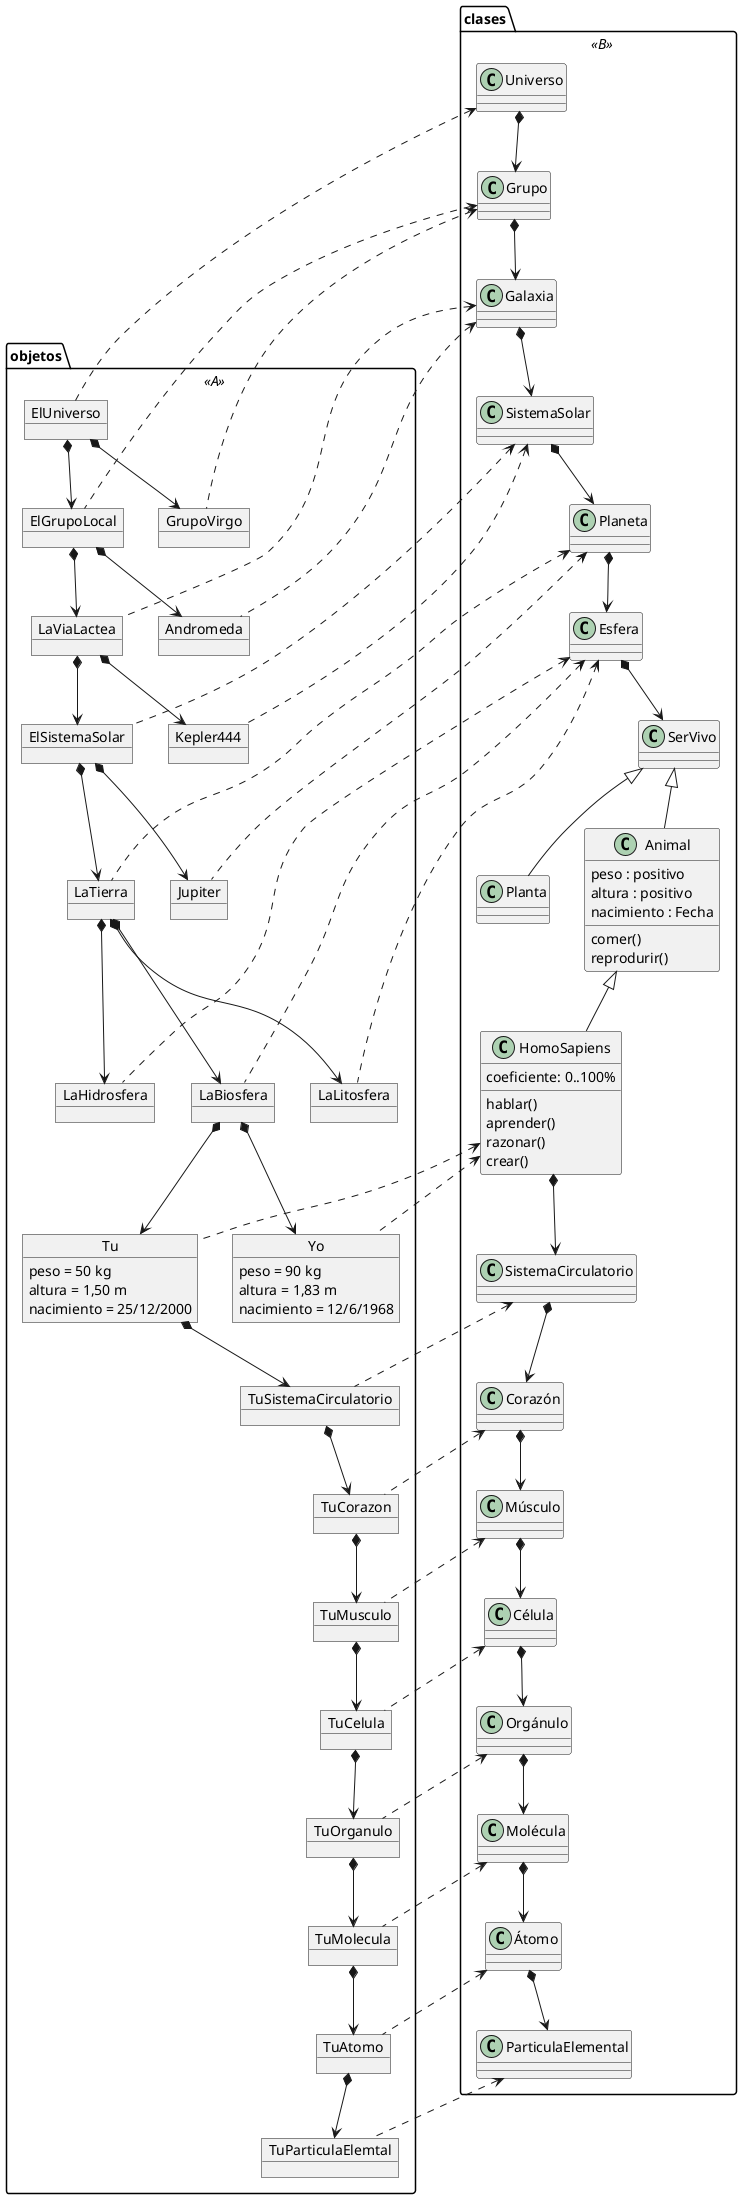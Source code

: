 @startuml

package objetos <<A>> {
object TuParticulaElemtal
object TuAtomo
object TuMolecula
object TuOrganulo
object TuCelula
object TuMusculo
object TuCorazon
object TuSistemaCirculatorio
object Tu {
peso = 50 kg
altura = 1,50 m
nacimiento = 25/12/2000
}
object Yo {
peso = 90 kg
altura = 1,83 m
nacimiento = 12/6/1968
}
object LaLitosfera
object LaHidrosfera
object LaBiosfera
object LaTierra
object Jupiter
object ElSistemaSolar
object Kepler444
object LaViaLactea
object Andromeda
object ElGrupoLocal
object GrupoVirgo
object ElUniverso
}

package clases <<B>> {
class ParticulaElemental
class Átomo
class Molécula
class Orgánulo
class Célula
class Músculo
class Corazón
class SistemaCirculatorio
class SerVivo
class Planta
class Animal {
peso : positivo
altura : positivo
nacimiento : Fecha
comer()
reprodurir()
}
class HomoSapiens {
coeficiente: 0..100%
hablar()
aprender()
razonar()
crear()
}
class Esfera
class Planeta
class SistemaSolar
class Galaxia
class Grupo
class Universo
}

Átomo  *-down-> ParticulaElemental
Molécula  *-down-> Átomo
Orgánulo  *-down-> Molécula
Célula  *-down-> Orgánulo
Músculo  *-down-> Célula
Corazón  *-down-> Músculo
SistemaCirculatorio  *-down-> Corazón
HomoSapiens  *-down-> SistemaCirculatorio
Esfera  *-down-> SerVivo
SerVivo <|-- Planta
SerVivo <|-- Animal
Animal <|-- HomoSapiens
Planeta  *-down-> Esfera
SistemaSolar  *-down-> Planeta
Galaxia  *-down-> SistemaSolar
Grupo  *-down-> Galaxia
Universo  *-down-> Grupo

TuAtomo *-down-> TuParticulaElemtal
TuMolecula *-down-> TuAtomo
TuOrganulo *-down-> TuMolecula
TuCelula *-down-> TuOrganulo
TuMusculo *-down-> TuCelula
TuCorazon *-down-> TuMusculo
TuSistemaCirculatorio *-down-> TuCorazon
Tu *-down-> TuSistemaCirculatorio
LaBiosfera *-down-> Tu
LaBiosfera *-down-> Yo
LaTierra *-down-> LaLitosfera
LaTierra *-down-> LaHidrosfera
LaTierra *-down-> LaBiosfera
ElSistemaSolar *-down-> LaTierra
ElSistemaSolar *-down-> Jupiter
LaViaLactea *-down-> ElSistemaSolar
LaViaLactea *-down-> Kepler444
ElGrupoLocal *-down-> LaViaLactea
ElGrupoLocal *-down-> Andromeda
ElUniverso *-down-> ElGrupoLocal
ElUniverso *-down-> GrupoVirgo

ParticulaElemental <.down. TuParticulaElemtal
Átomo <.down. TuAtomo
Molécula <.down. TuMolecula
Orgánulo <.down. TuOrganulo
Célula <.down. TuCelula
Músculo <.down. TuMusculo
Corazón <.down. TuCorazon
SistemaCirculatorio <.down. TuSistemaCirculatorio
HomoSapiens <.down. Tu
HomoSapiens <.down. Yo
Esfera <.down. LaLitosfera
Esfera <.down. LaHidrosfera
Esfera <.down. LaBiosfera
Planeta <.down. LaTierra
Planeta <.down. Jupiter
SistemaSolar <.down. ElSistemaSolar
SistemaSolar <.down. Kepler444
Galaxia <.down. LaViaLactea
Galaxia <.down. Andromeda
Grupo <.down. ElGrupoLocal
Grupo <.down. GrupoVirgo
Universo <.down. ElUniverso

@enduml

